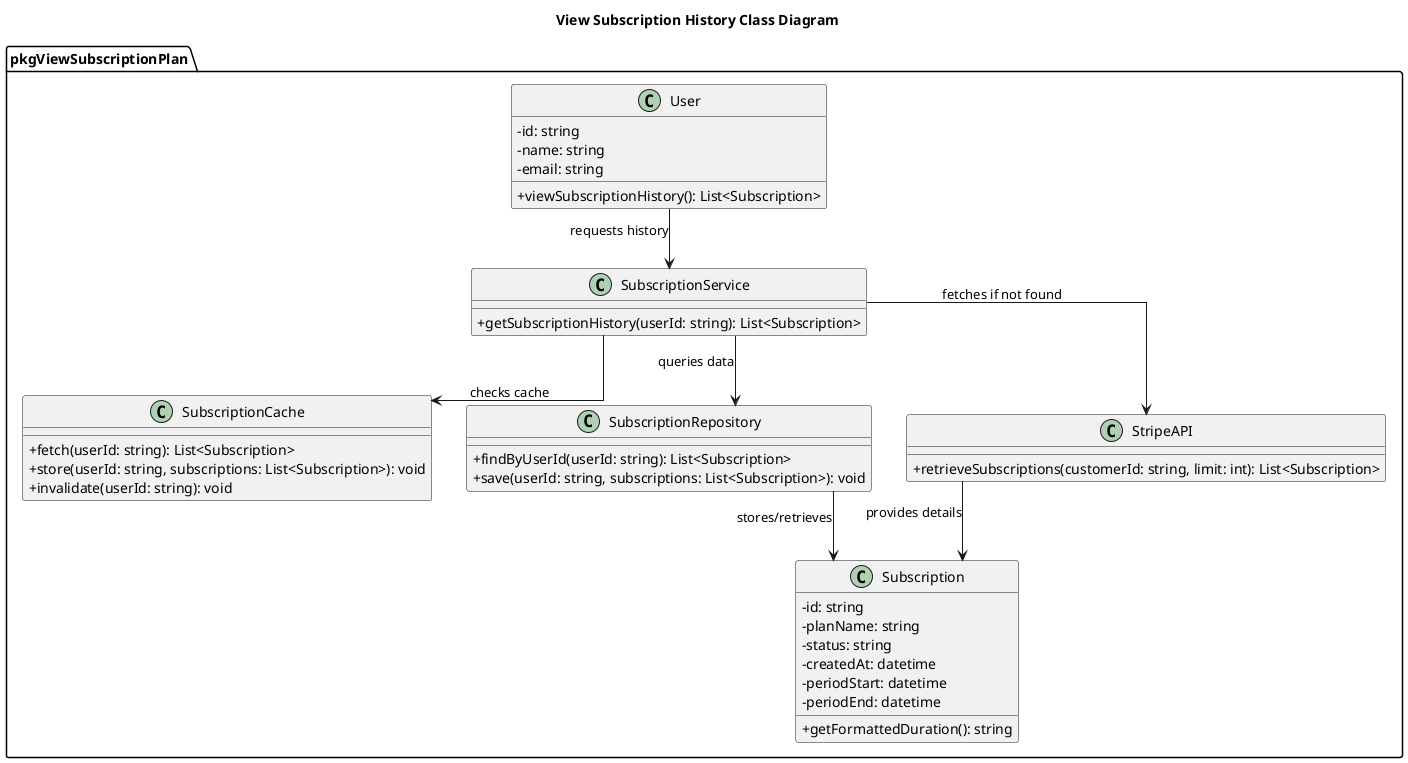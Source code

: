 @startuml ViewSubscriptionHistoryClassDiagram
skinparam classAttributeIconSize 0
skinparam linetype ortho
title View Subscription History Class Diagram

package "pkgViewSubscriptionPlan" {

class User {
    - id: string
    - name: string
    - email: string
    + viewSubscriptionHistory(): List<Subscription>
}

class SubscriptionService {
    + getSubscriptionHistory(userId: string): List<Subscription>
}

class SubscriptionCache {
    + fetch(userId: string): List<Subscription>
    + store(userId: string, subscriptions: List<Subscription>): void
    + invalidate(userId: string): void
}

class SubscriptionRepository {
    + findByUserId(userId: string): List<Subscription>
    + save(userId: string, subscriptions: List<Subscription>): void
}

class StripeAPI {
    + retrieveSubscriptions(customerId: string, limit: int): List<Subscription>
}

class Subscription {
    - id: string
    - planName: string
    - status: string
    - createdAt: datetime
    - periodStart: datetime
    - periodEnd: datetime
    + getFormattedDuration(): string
}

' Relationships
User --> SubscriptionService : "requests history"
SubscriptionService --> SubscriptionCache : "checks cache"
SubscriptionService --> SubscriptionRepository : "queries data"
SubscriptionService --> StripeAPI : "fetches if not found"
StripeAPI --> Subscription : "provides details"
SubscriptionRepository --> Subscription : "stores/retrieves"
}
@enduml
